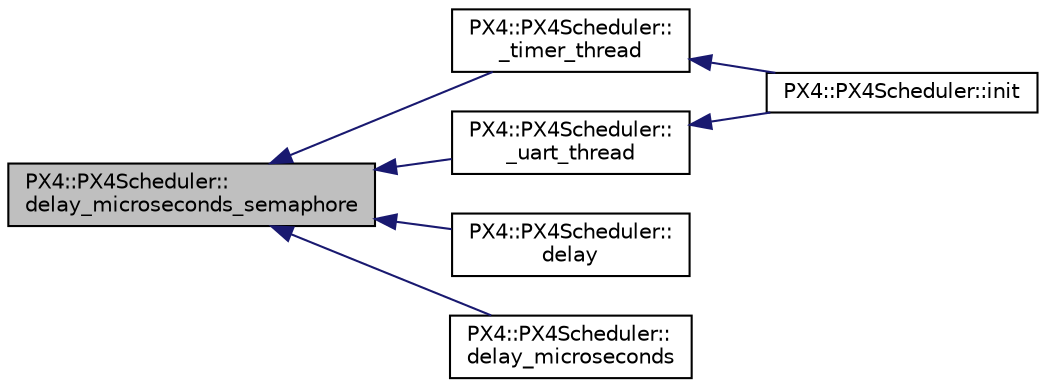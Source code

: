 digraph "PX4::PX4Scheduler::delay_microseconds_semaphore"
{
 // INTERACTIVE_SVG=YES
  edge [fontname="Helvetica",fontsize="10",labelfontname="Helvetica",labelfontsize="10"];
  node [fontname="Helvetica",fontsize="10",shape=record];
  rankdir="LR";
  Node1 [label="PX4::PX4Scheduler::\ldelay_microseconds_semaphore",height=0.2,width=0.4,color="black", fillcolor="grey75", style="filled" fontcolor="black"];
  Node1 -> Node2 [dir="back",color="midnightblue",fontsize="10",style="solid",fontname="Helvetica"];
  Node2 [label="PX4::PX4Scheduler::\l_timer_thread",height=0.2,width=0.4,color="black", fillcolor="white", style="filled",URL="$classPX4_1_1PX4Scheduler.html#a37c20ff345982a6ed08e970a7e4a8e5c"];
  Node2 -> Node3 [dir="back",color="midnightblue",fontsize="10",style="solid",fontname="Helvetica"];
  Node3 [label="PX4::PX4Scheduler::init",height=0.2,width=0.4,color="black", fillcolor="white", style="filled",URL="$classPX4_1_1PX4Scheduler.html#a70101dca3d9a883649957ae8f5584ac1"];
  Node1 -> Node4 [dir="back",color="midnightblue",fontsize="10",style="solid",fontname="Helvetica"];
  Node4 [label="PX4::PX4Scheduler::\l_uart_thread",height=0.2,width=0.4,color="black", fillcolor="white", style="filled",URL="$classPX4_1_1PX4Scheduler.html#aa37f807d3391ab61914c34da59004cfb"];
  Node4 -> Node3 [dir="back",color="midnightblue",fontsize="10",style="solid",fontname="Helvetica"];
  Node1 -> Node5 [dir="back",color="midnightblue",fontsize="10",style="solid",fontname="Helvetica"];
  Node5 [label="PX4::PX4Scheduler::\ldelay",height=0.2,width=0.4,color="black", fillcolor="white", style="filled",URL="$classPX4_1_1PX4Scheduler.html#a1951ba5f485452f85d0bf13220a44839"];
  Node1 -> Node6 [dir="back",color="midnightblue",fontsize="10",style="solid",fontname="Helvetica"];
  Node6 [label="PX4::PX4Scheduler::\ldelay_microseconds",height=0.2,width=0.4,color="black", fillcolor="white", style="filled",URL="$classPX4_1_1PX4Scheduler.html#a456946af1b319223e43f16c3e0d33527"];
}
